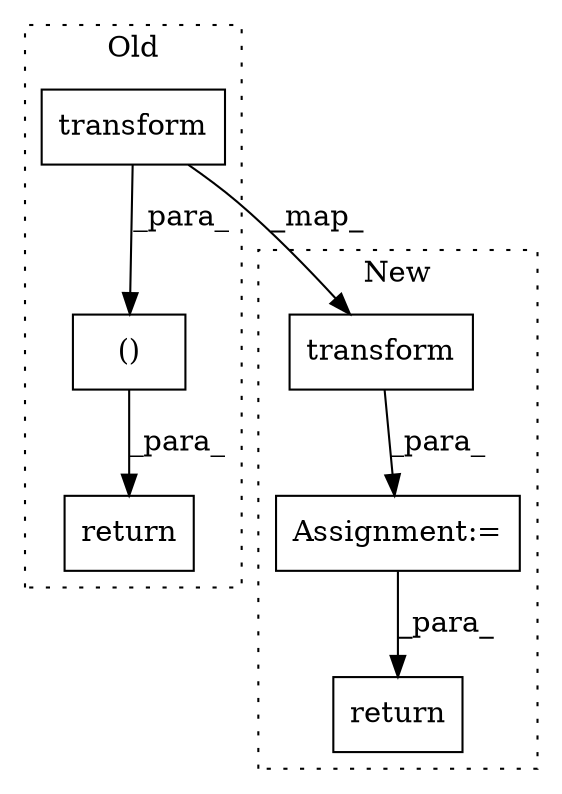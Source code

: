 digraph G {
subgraph cluster0 {
1 [label="transform" a="32" s="1081,1094" l="10,1" shape="box"];
4 [label="return" a="41" s="1060" l="12" shape="box"];
6 [label="()" a="106" s="1072" l="37" shape="box"];
label = "Old";
style="dotted";
}
subgraph cluster1 {
2 [label="transform" a="32" s="1209,1220" l="10,1" shape="box"];
3 [label="Assignment:=" a="7" s="1199" l="1" shape="box"];
5 [label="return" a="41" s="1227" l="12" shape="box"];
label = "New";
style="dotted";
}
1 -> 6 [label="_para_"];
1 -> 2 [label="_map_"];
2 -> 3 [label="_para_"];
3 -> 5 [label="_para_"];
6 -> 4 [label="_para_"];
}